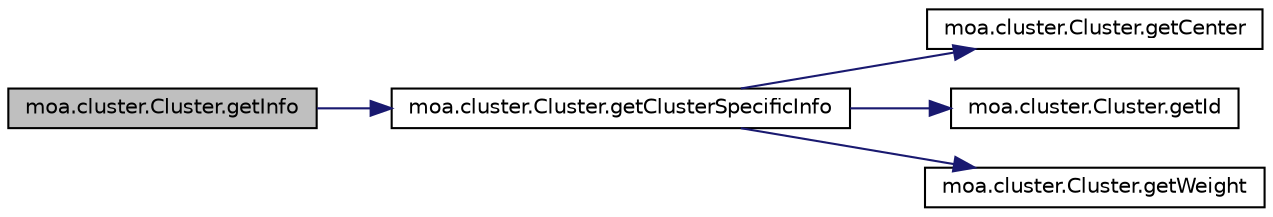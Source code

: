 digraph G
{
  edge [fontname="Helvetica",fontsize="10",labelfontname="Helvetica",labelfontsize="10"];
  node [fontname="Helvetica",fontsize="10",shape=record];
  rankdir=LR;
  Node1 [label="moa.cluster.Cluster.getInfo",height=0.2,width=0.4,color="black", fillcolor="grey75", style="filled" fontcolor="black"];
  Node1 -> Node2 [color="midnightblue",fontsize="10",style="solid",fontname="Helvetica"];
  Node2 [label="moa.cluster.Cluster.getClusterSpecificInfo",height=0.2,width=0.4,color="black", fillcolor="white", style="filled",URL="$classmoa_1_1cluster_1_1Cluster.html#a3c19e768fd30570b83ff1e61227110d1"];
  Node2 -> Node3 [color="midnightblue",fontsize="10",style="solid",fontname="Helvetica"];
  Node3 [label="moa.cluster.Cluster.getCenter",height=0.2,width=0.4,color="black", fillcolor="white", style="filled",URL="$classmoa_1_1cluster_1_1Cluster.html#a509d165f6594aa388d878c77684e0870"];
  Node2 -> Node4 [color="midnightblue",fontsize="10",style="solid",fontname="Helvetica"];
  Node4 [label="moa.cluster.Cluster.getId",height=0.2,width=0.4,color="black", fillcolor="white", style="filled",URL="$classmoa_1_1cluster_1_1Cluster.html#aec009f106ed5a6940f956a07af28ffd2"];
  Node2 -> Node5 [color="midnightblue",fontsize="10",style="solid",fontname="Helvetica"];
  Node5 [label="moa.cluster.Cluster.getWeight",height=0.2,width=0.4,color="black", fillcolor="white", style="filled",URL="$classmoa_1_1cluster_1_1Cluster.html#aeb8c006a27e4c642b7c735a8a8d1dd28",tooltip="Returns the weight of this cluster, not neccessarily normalized."];
}
